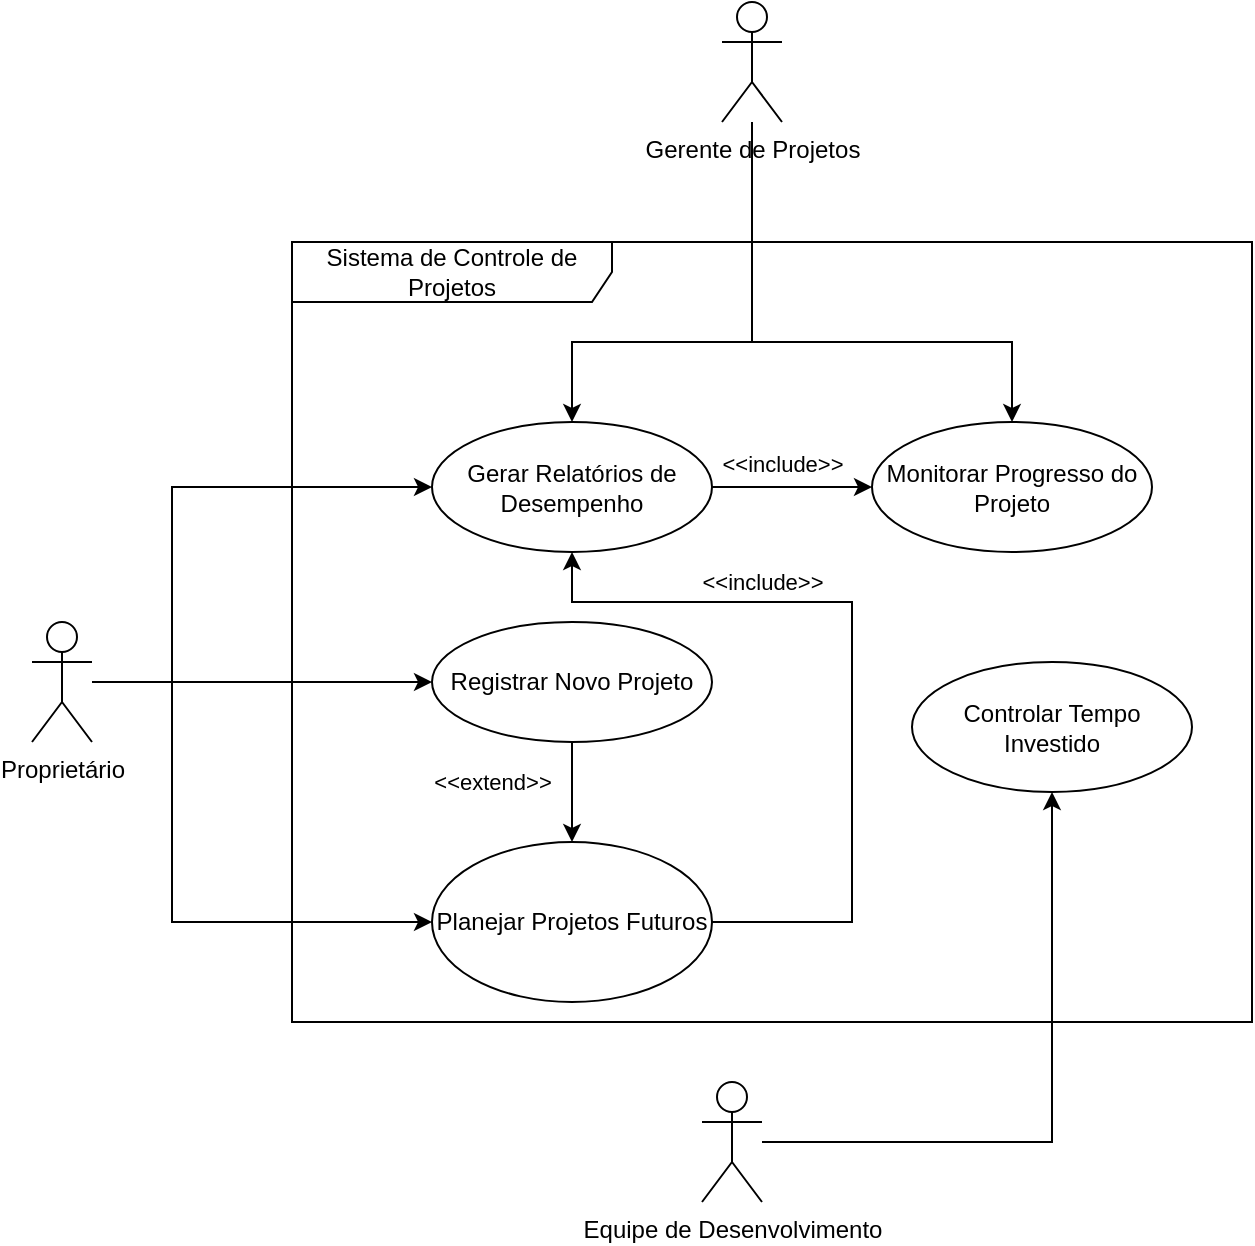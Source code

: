 <mxfile version="24.5.4" type="github">
  <diagram name="Page-1" id="RM0rTBcH7kRVndvUtkDk">
    <mxGraphModel dx="1345" dy="726" grid="1" gridSize="10" guides="1" tooltips="1" connect="1" arrows="1" fold="1" page="1" pageScale="1" pageWidth="850" pageHeight="1100" math="0" shadow="0">
      <root>
        <mxCell id="0" />
        <mxCell id="1" parent="0" />
        <mxCell id="8uLvlP1i9F7rL3xwRi9W-22" style="edgeStyle=orthogonalEdgeStyle;rounded=0;orthogonalLoop=1;jettySize=auto;html=1;entryX=0;entryY=0.5;entryDx=0;entryDy=0;" edge="1" parent="1" source="8uLvlP1i9F7rL3xwRi9W-1" target="8uLvlP1i9F7rL3xwRi9W-11">
          <mxGeometry relative="1" as="geometry">
            <Array as="points">
              <mxPoint x="200" y="340" />
            </Array>
          </mxGeometry>
        </mxCell>
        <mxCell id="8uLvlP1i9F7rL3xwRi9W-29" style="edgeStyle=orthogonalEdgeStyle;rounded=0;orthogonalLoop=1;jettySize=auto;html=1;entryX=0;entryY=0.5;entryDx=0;entryDy=0;" edge="1" parent="1" source="8uLvlP1i9F7rL3xwRi9W-1" target="8uLvlP1i9F7rL3xwRi9W-15">
          <mxGeometry relative="1" as="geometry">
            <Array as="points">
              <mxPoint x="90" y="340" />
              <mxPoint x="90" y="460" />
            </Array>
          </mxGeometry>
        </mxCell>
        <mxCell id="8uLvlP1i9F7rL3xwRi9W-30" style="edgeStyle=orthogonalEdgeStyle;rounded=0;orthogonalLoop=1;jettySize=auto;html=1;entryX=0;entryY=0.5;entryDx=0;entryDy=0;" edge="1" parent="1" source="8uLvlP1i9F7rL3xwRi9W-1" target="8uLvlP1i9F7rL3xwRi9W-14">
          <mxGeometry relative="1" as="geometry">
            <Array as="points">
              <mxPoint x="90" y="340" />
              <mxPoint x="90" y="242" />
            </Array>
          </mxGeometry>
        </mxCell>
        <mxCell id="8uLvlP1i9F7rL3xwRi9W-1" value="Proprietário" style="shape=umlActor;verticalLabelPosition=bottom;verticalAlign=top;html=1;" vertex="1" parent="1">
          <mxGeometry x="20" y="310" width="30" height="60" as="geometry" />
        </mxCell>
        <mxCell id="8uLvlP1i9F7rL3xwRi9W-5" value="Sistema de Controle de Projetos" style="shape=umlFrame;whiteSpace=wrap;html=1;pointerEvents=0;recursiveResize=0;container=1;collapsible=0;width=160;" vertex="1" parent="1">
          <mxGeometry x="150" y="120" width="480" height="390" as="geometry" />
        </mxCell>
        <mxCell id="8uLvlP1i9F7rL3xwRi9W-37" style="edgeStyle=orthogonalEdgeStyle;rounded=0;orthogonalLoop=1;jettySize=auto;html=1;exitX=0.5;exitY=1;exitDx=0;exitDy=0;entryX=0.5;entryY=0;entryDx=0;entryDy=0;" edge="1" parent="8uLvlP1i9F7rL3xwRi9W-5" source="8uLvlP1i9F7rL3xwRi9W-11" target="8uLvlP1i9F7rL3xwRi9W-15">
          <mxGeometry relative="1" as="geometry" />
        </mxCell>
        <mxCell id="8uLvlP1i9F7rL3xwRi9W-38" value="&amp;lt;&amp;lt;extend&amp;gt;&amp;gt;" style="edgeLabel;html=1;align=center;verticalAlign=middle;resizable=0;points=[];" vertex="1" connectable="0" parent="8uLvlP1i9F7rL3xwRi9W-37">
          <mxGeometry x="-0.23" y="-2" relative="1" as="geometry">
            <mxPoint x="-38" as="offset" />
          </mxGeometry>
        </mxCell>
        <mxCell id="8uLvlP1i9F7rL3xwRi9W-11" value="Registrar Novo Projeto" style="ellipse;html=1;whiteSpace=wrap;" vertex="1" parent="8uLvlP1i9F7rL3xwRi9W-5">
          <mxGeometry x="70" y="190" width="140" height="60" as="geometry" />
        </mxCell>
        <mxCell id="8uLvlP1i9F7rL3xwRi9W-15" value="Planejar Projetos Futuros" style="ellipse;html=1;whiteSpace=wrap;" vertex="1" parent="8uLvlP1i9F7rL3xwRi9W-5">
          <mxGeometry x="70" y="300" width="140" height="80" as="geometry" />
        </mxCell>
        <mxCell id="8uLvlP1i9F7rL3xwRi9W-35" style="edgeStyle=orthogonalEdgeStyle;rounded=0;orthogonalLoop=1;jettySize=auto;html=1;exitX=1;exitY=0.5;exitDx=0;exitDy=0;entryX=0;entryY=0.5;entryDx=0;entryDy=0;" edge="1" parent="8uLvlP1i9F7rL3xwRi9W-5" source="8uLvlP1i9F7rL3xwRi9W-14" target="8uLvlP1i9F7rL3xwRi9W-12">
          <mxGeometry relative="1" as="geometry" />
        </mxCell>
        <mxCell id="8uLvlP1i9F7rL3xwRi9W-36" value="&amp;lt;&amp;lt;include&amp;gt;&amp;gt;" style="edgeLabel;html=1;align=center;verticalAlign=middle;resizable=0;points=[];" vertex="1" connectable="0" parent="8uLvlP1i9F7rL3xwRi9W-35">
          <mxGeometry x="-0.228" y="2" relative="1" as="geometry">
            <mxPoint x="4" y="-10" as="offset" />
          </mxGeometry>
        </mxCell>
        <mxCell id="8uLvlP1i9F7rL3xwRi9W-40" style="edgeStyle=orthogonalEdgeStyle;rounded=0;orthogonalLoop=1;jettySize=auto;html=1;entryX=1;entryY=0.5;entryDx=0;entryDy=0;startArrow=classic;startFill=1;endArrow=none;endFill=0;" edge="1" parent="8uLvlP1i9F7rL3xwRi9W-5" source="8uLvlP1i9F7rL3xwRi9W-14" target="8uLvlP1i9F7rL3xwRi9W-15">
          <mxGeometry relative="1" as="geometry">
            <Array as="points">
              <mxPoint x="140" y="180" />
              <mxPoint x="280" y="180" />
              <mxPoint x="280" y="340" />
            </Array>
          </mxGeometry>
        </mxCell>
        <mxCell id="8uLvlP1i9F7rL3xwRi9W-41" value="&amp;lt;&amp;lt;include&amp;gt;&amp;gt;" style="edgeLabel;html=1;align=center;verticalAlign=middle;resizable=0;points=[];" vertex="1" connectable="0" parent="8uLvlP1i9F7rL3xwRi9W-40">
          <mxGeometry x="-0.393" y="-1" relative="1" as="geometry">
            <mxPoint y="-11" as="offset" />
          </mxGeometry>
        </mxCell>
        <mxCell id="8uLvlP1i9F7rL3xwRi9W-14" value="Gerar Relatórios de Desempenho" style="ellipse;html=1;whiteSpace=wrap;" vertex="1" parent="8uLvlP1i9F7rL3xwRi9W-5">
          <mxGeometry x="70" y="90" width="140" height="65" as="geometry" />
        </mxCell>
        <mxCell id="8uLvlP1i9F7rL3xwRi9W-12" value="Monitorar Progresso do Projeto" style="ellipse;html=1;whiteSpace=wrap;" vertex="1" parent="8uLvlP1i9F7rL3xwRi9W-5">
          <mxGeometry x="290" y="90" width="140" height="65" as="geometry" />
        </mxCell>
        <mxCell id="8uLvlP1i9F7rL3xwRi9W-13" value="Controlar Tempo Investido" style="ellipse;html=1;whiteSpace=wrap;" vertex="1" parent="8uLvlP1i9F7rL3xwRi9W-5">
          <mxGeometry x="310" y="210" width="140" height="65" as="geometry" />
        </mxCell>
        <mxCell id="8uLvlP1i9F7rL3xwRi9W-31" style="edgeStyle=orthogonalEdgeStyle;rounded=0;orthogonalLoop=1;jettySize=auto;html=1;entryX=0.5;entryY=0;entryDx=0;entryDy=0;" edge="1" parent="1" source="8uLvlP1i9F7rL3xwRi9W-16" target="8uLvlP1i9F7rL3xwRi9W-14">
          <mxGeometry relative="1" as="geometry">
            <Array as="points">
              <mxPoint x="380" y="170" />
              <mxPoint x="290" y="170" />
            </Array>
          </mxGeometry>
        </mxCell>
        <mxCell id="8uLvlP1i9F7rL3xwRi9W-32" style="edgeStyle=orthogonalEdgeStyle;rounded=0;orthogonalLoop=1;jettySize=auto;html=1;entryX=0.5;entryY=0;entryDx=0;entryDy=0;" edge="1" parent="1" source="8uLvlP1i9F7rL3xwRi9W-16" target="8uLvlP1i9F7rL3xwRi9W-12">
          <mxGeometry relative="1" as="geometry">
            <Array as="points">
              <mxPoint x="380" y="170" />
              <mxPoint x="510" y="170" />
            </Array>
          </mxGeometry>
        </mxCell>
        <mxCell id="8uLvlP1i9F7rL3xwRi9W-16" value="Gerente de Projetos" style="shape=umlActor;verticalLabelPosition=bottom;verticalAlign=top;html=1;" vertex="1" parent="1">
          <mxGeometry x="365" width="30" height="60" as="geometry" />
        </mxCell>
        <mxCell id="8uLvlP1i9F7rL3xwRi9W-33" style="edgeStyle=orthogonalEdgeStyle;rounded=0;orthogonalLoop=1;jettySize=auto;html=1;entryX=0.5;entryY=1;entryDx=0;entryDy=0;" edge="1" parent="1" source="8uLvlP1i9F7rL3xwRi9W-17" target="8uLvlP1i9F7rL3xwRi9W-13">
          <mxGeometry relative="1" as="geometry" />
        </mxCell>
        <mxCell id="8uLvlP1i9F7rL3xwRi9W-17" value="Equipe de Desenvolvimento" style="shape=umlActor;verticalLabelPosition=bottom;verticalAlign=top;html=1;" vertex="1" parent="1">
          <mxGeometry x="355" y="540" width="30" height="60" as="geometry" />
        </mxCell>
      </root>
    </mxGraphModel>
  </diagram>
</mxfile>
